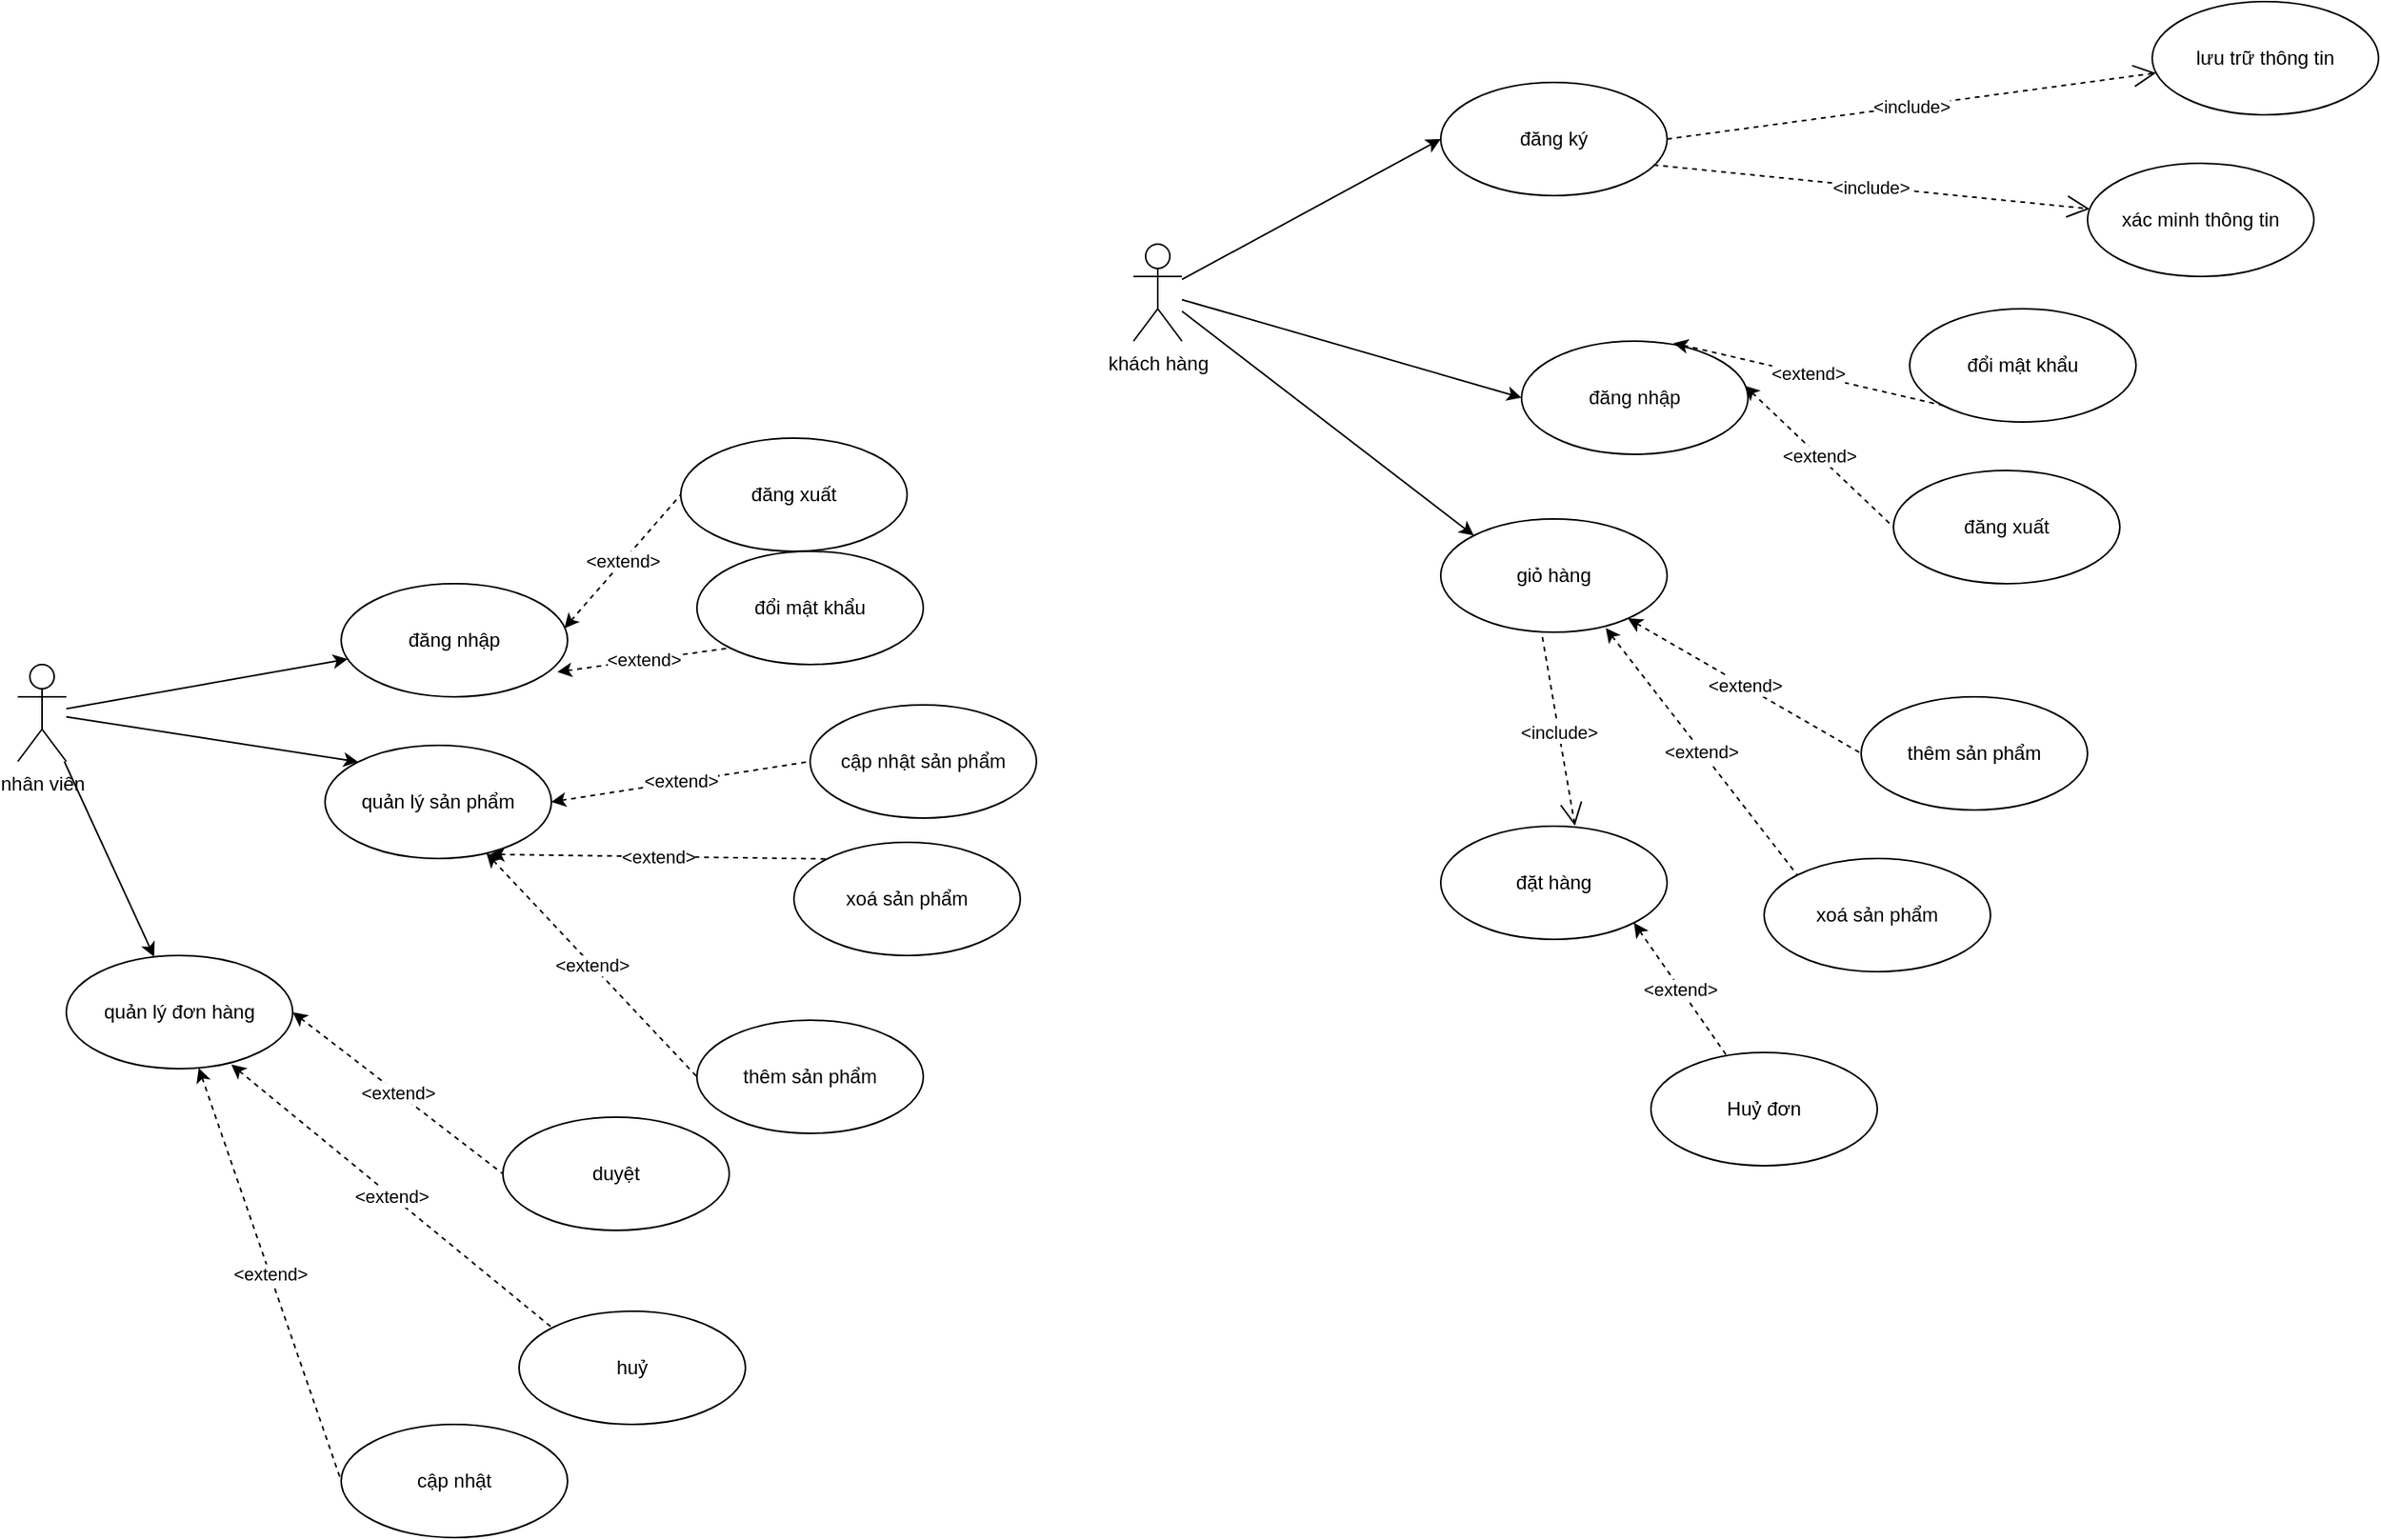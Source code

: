 <mxfile version="21.6.5" type="device">
  <diagram name="Page-1" id="9x5z5_SoAwL1Gq9CPG_f">
    <mxGraphModel dx="2330" dy="866" grid="1" gridSize="10" guides="1" tooltips="1" connect="1" arrows="1" fold="1" page="1" pageScale="1" pageWidth="850" pageHeight="1100" math="0" shadow="0">
      <root>
        <mxCell id="0" />
        <mxCell id="1" parent="0" />
        <mxCell id="yDn0ZF3gB3UbTJXRhYkI-6" style="rounded=0;orthogonalLoop=1;jettySize=auto;html=1;entryX=0;entryY=0.5;entryDx=0;entryDy=0;" edge="1" parent="1" source="yDn0ZF3gB3UbTJXRhYkI-1" target="yDn0ZF3gB3UbTJXRhYkI-2">
          <mxGeometry relative="1" as="geometry" />
        </mxCell>
        <mxCell id="yDn0ZF3gB3UbTJXRhYkI-14" style="rounded=0;orthogonalLoop=1;jettySize=auto;html=1;entryX=0;entryY=0.5;entryDx=0;entryDy=0;" edge="1" parent="1" source="yDn0ZF3gB3UbTJXRhYkI-1" target="yDn0ZF3gB3UbTJXRhYkI-13">
          <mxGeometry relative="1" as="geometry" />
        </mxCell>
        <mxCell id="yDn0ZF3gB3UbTJXRhYkI-50" style="rounded=0;orthogonalLoop=1;jettySize=auto;html=1;entryX=0;entryY=0;entryDx=0;entryDy=0;" edge="1" parent="1" source="yDn0ZF3gB3UbTJXRhYkI-1" target="yDn0ZF3gB3UbTJXRhYkI-20">
          <mxGeometry relative="1" as="geometry" />
        </mxCell>
        <mxCell id="yDn0ZF3gB3UbTJXRhYkI-1" value="khách hàng" style="shape=umlActor;verticalLabelPosition=bottom;verticalAlign=top;html=1;" vertex="1" parent="1">
          <mxGeometry x="130" y="250" width="30" height="60" as="geometry" />
        </mxCell>
        <mxCell id="yDn0ZF3gB3UbTJXRhYkI-2" value="đăng nhập" style="ellipse;whiteSpace=wrap;html=1;" vertex="1" parent="1">
          <mxGeometry x="370" y="310" width="140" height="70" as="geometry" />
        </mxCell>
        <mxCell id="yDn0ZF3gB3UbTJXRhYkI-7" value="đổi mật khẩu" style="ellipse;whiteSpace=wrap;html=1;" vertex="1" parent="1">
          <mxGeometry x="610" y="290" width="140" height="70" as="geometry" />
        </mxCell>
        <mxCell id="yDn0ZF3gB3UbTJXRhYkI-8" value="đăng xuất" style="ellipse;whiteSpace=wrap;html=1;" vertex="1" parent="1">
          <mxGeometry x="600" y="390" width="140" height="70" as="geometry" />
        </mxCell>
        <mxCell id="yDn0ZF3gB3UbTJXRhYkI-11" value="&amp;lt;extend&amp;gt;" style="endArrow=none;endSize=12;dashed=1;html=1;rounded=0;startArrow=classic;startFill=1;endFill=0;entryX=0;entryY=1;entryDx=0;entryDy=0;exitX=0.671;exitY=0.017;exitDx=0;exitDy=0;exitPerimeter=0;" edge="1" parent="1" source="yDn0ZF3gB3UbTJXRhYkI-2" target="yDn0ZF3gB3UbTJXRhYkI-7">
          <mxGeometry width="160" relative="1" as="geometry">
            <mxPoint x="410" y="160" as="sourcePoint" />
            <mxPoint x="570" y="160" as="targetPoint" />
          </mxGeometry>
        </mxCell>
        <mxCell id="yDn0ZF3gB3UbTJXRhYkI-12" value="&amp;lt;extend&amp;gt;" style="endArrow=none;endSize=12;dashed=1;html=1;rounded=0;startArrow=classic;startFill=1;endFill=0;entryX=0;entryY=0.5;entryDx=0;entryDy=0;exitX=0.986;exitY=0.394;exitDx=0;exitDy=0;exitPerimeter=0;" edge="1" parent="1" source="yDn0ZF3gB3UbTJXRhYkI-2" target="yDn0ZF3gB3UbTJXRhYkI-8">
          <mxGeometry width="160" relative="1" as="geometry">
            <mxPoint x="420" y="170" as="sourcePoint" />
            <mxPoint x="580" y="170" as="targetPoint" />
          </mxGeometry>
        </mxCell>
        <mxCell id="yDn0ZF3gB3UbTJXRhYkI-13" value="đăng ký" style="ellipse;whiteSpace=wrap;html=1;" vertex="1" parent="1">
          <mxGeometry x="320" y="150" width="140" height="70" as="geometry" />
        </mxCell>
        <mxCell id="yDn0ZF3gB3UbTJXRhYkI-15" value="lưu trữ thông tin" style="ellipse;whiteSpace=wrap;html=1;" vertex="1" parent="1">
          <mxGeometry x="760" y="100" width="140" height="70" as="geometry" />
        </mxCell>
        <mxCell id="yDn0ZF3gB3UbTJXRhYkI-16" value="&amp;lt;include&amp;gt;" style="endArrow=open;endSize=12;dashed=1;html=1;rounded=0;exitX=1;exitY=0.5;exitDx=0;exitDy=0;" edge="1" parent="1" source="yDn0ZF3gB3UbTJXRhYkI-13" target="yDn0ZF3gB3UbTJXRhYkI-15">
          <mxGeometry width="160" relative="1" as="geometry">
            <mxPoint x="510" y="350" as="sourcePoint" />
            <mxPoint x="670" y="350" as="targetPoint" />
          </mxGeometry>
        </mxCell>
        <mxCell id="yDn0ZF3gB3UbTJXRhYkI-17" value="xác minh thông tin" style="ellipse;whiteSpace=wrap;html=1;" vertex="1" parent="1">
          <mxGeometry x="720" y="200" width="140" height="70" as="geometry" />
        </mxCell>
        <mxCell id="yDn0ZF3gB3UbTJXRhYkI-18" value="&amp;lt;include&amp;gt;" style="endArrow=open;endSize=12;dashed=1;html=1;rounded=0;exitX=0.94;exitY=0.729;exitDx=0;exitDy=0;exitPerimeter=0;" edge="1" parent="1" target="yDn0ZF3gB3UbTJXRhYkI-17" source="yDn0ZF3gB3UbTJXRhYkI-13">
          <mxGeometry width="160" relative="1" as="geometry">
            <mxPoint x="510" y="465" as="sourcePoint" />
            <mxPoint x="650" y="440" as="targetPoint" />
          </mxGeometry>
        </mxCell>
        <mxCell id="yDn0ZF3gB3UbTJXRhYkI-20" value="giỏ hàng" style="ellipse;whiteSpace=wrap;html=1;" vertex="1" parent="1">
          <mxGeometry x="320" y="420" width="140" height="70" as="geometry" />
        </mxCell>
        <mxCell id="yDn0ZF3gB3UbTJXRhYkI-22" value="thêm sản phẩm" style="ellipse;whiteSpace=wrap;html=1;" vertex="1" parent="1">
          <mxGeometry x="580" y="530" width="140" height="70" as="geometry" />
        </mxCell>
        <mxCell id="yDn0ZF3gB3UbTJXRhYkI-23" value="xoá sản phẩm" style="ellipse;whiteSpace=wrap;html=1;" vertex="1" parent="1">
          <mxGeometry x="520" y="630" width="140" height="70" as="geometry" />
        </mxCell>
        <mxCell id="yDn0ZF3gB3UbTJXRhYkI-24" value="&amp;lt;extend&amp;gt;" style="endArrow=none;endSize=12;dashed=1;html=1;rounded=0;startArrow=classic;startFill=1;endFill=0;entryX=0;entryY=0.5;entryDx=0;entryDy=0;" edge="1" parent="1" source="yDn0ZF3gB3UbTJXRhYkI-20" target="yDn0ZF3gB3UbTJXRhYkI-22">
          <mxGeometry width="160" relative="1" as="geometry">
            <mxPoint x="420" y="530" as="sourcePoint" />
            <mxPoint x="580" y="530" as="targetPoint" />
          </mxGeometry>
        </mxCell>
        <mxCell id="yDn0ZF3gB3UbTJXRhYkI-25" value="&amp;lt;extend&amp;gt;" style="endArrow=none;endSize=12;dashed=1;html=1;rounded=0;startArrow=classic;startFill=1;endFill=0;entryX=0;entryY=0;entryDx=0;entryDy=0;exitX=0.729;exitY=0.963;exitDx=0;exitDy=0;exitPerimeter=0;" edge="1" parent="1" source="yDn0ZF3gB3UbTJXRhYkI-20" target="yDn0ZF3gB3UbTJXRhYkI-23">
          <mxGeometry width="160" relative="1" as="geometry">
            <mxPoint x="425" y="630" as="sourcePoint" />
            <mxPoint x="585" y="630" as="targetPoint" />
          </mxGeometry>
        </mxCell>
        <mxCell id="yDn0ZF3gB3UbTJXRhYkI-26" value="đặt hàng" style="ellipse;whiteSpace=wrap;html=1;" vertex="1" parent="1">
          <mxGeometry x="320" y="610" width="140" height="70" as="geometry" />
        </mxCell>
        <mxCell id="yDn0ZF3gB3UbTJXRhYkI-27" value="&amp;lt;include&amp;gt;" style="endArrow=open;endSize=12;dashed=1;html=1;rounded=0;entryX=0.593;entryY=-0.003;entryDx=0;entryDy=0;entryPerimeter=0;exitX=0.449;exitY=1.043;exitDx=0;exitDy=0;exitPerimeter=0;" edge="1" parent="1" source="yDn0ZF3gB3UbTJXRhYkI-20" target="yDn0ZF3gB3UbTJXRhYkI-26">
          <mxGeometry width="160" relative="1" as="geometry">
            <mxPoint x="145" y="564.5" as="sourcePoint" />
            <mxPoint x="305" y="564.5" as="targetPoint" />
          </mxGeometry>
        </mxCell>
        <mxCell id="yDn0ZF3gB3UbTJXRhYkI-28" value="Huỷ đơn" style="ellipse;whiteSpace=wrap;html=1;" vertex="1" parent="1">
          <mxGeometry x="450" y="750" width="140" height="70" as="geometry" />
        </mxCell>
        <mxCell id="yDn0ZF3gB3UbTJXRhYkI-29" value="&amp;lt;extend&amp;gt;" style="endArrow=none;endSize=12;dashed=1;html=1;rounded=0;startArrow=classic;startFill=1;endFill=0;exitX=1;exitY=1;exitDx=0;exitDy=0;" edge="1" parent="1" source="yDn0ZF3gB3UbTJXRhYkI-26" target="yDn0ZF3gB3UbTJXRhYkI-28">
          <mxGeometry width="160" relative="1" as="geometry">
            <mxPoint x="330" y="817" as="sourcePoint" />
            <mxPoint x="459" y="900" as="targetPoint" />
          </mxGeometry>
        </mxCell>
        <mxCell id="yDn0ZF3gB3UbTJXRhYkI-47" style="rounded=0;orthogonalLoop=1;jettySize=auto;html=1;" edge="1" parent="1" source="yDn0ZF3gB3UbTJXRhYkI-31" target="yDn0ZF3gB3UbTJXRhYkI-32">
          <mxGeometry relative="1" as="geometry" />
        </mxCell>
        <mxCell id="yDn0ZF3gB3UbTJXRhYkI-49" style="rounded=0;orthogonalLoop=1;jettySize=auto;html=1;entryX=0;entryY=0;entryDx=0;entryDy=0;" edge="1" parent="1" source="yDn0ZF3gB3UbTJXRhYkI-31" target="yDn0ZF3gB3UbTJXRhYkI-37">
          <mxGeometry relative="1" as="geometry" />
        </mxCell>
        <mxCell id="yDn0ZF3gB3UbTJXRhYkI-60" style="rounded=0;orthogonalLoop=1;jettySize=auto;html=1;" edge="1" parent="1" source="yDn0ZF3gB3UbTJXRhYkI-31" target="yDn0ZF3gB3UbTJXRhYkI-53">
          <mxGeometry relative="1" as="geometry" />
        </mxCell>
        <mxCell id="yDn0ZF3gB3UbTJXRhYkI-31" value="nhân viên" style="shape=umlActor;verticalLabelPosition=bottom;verticalAlign=top;html=1;" vertex="1" parent="1">
          <mxGeometry x="-560" y="510" width="30" height="60" as="geometry" />
        </mxCell>
        <mxCell id="yDn0ZF3gB3UbTJXRhYkI-32" value="đăng nhập" style="ellipse;whiteSpace=wrap;html=1;" vertex="1" parent="1">
          <mxGeometry x="-360" y="460" width="140" height="70" as="geometry" />
        </mxCell>
        <mxCell id="yDn0ZF3gB3UbTJXRhYkI-33" value="đổi mật khẩu" style="ellipse;whiteSpace=wrap;html=1;" vertex="1" parent="1">
          <mxGeometry x="-140" y="440" width="140" height="70" as="geometry" />
        </mxCell>
        <mxCell id="yDn0ZF3gB3UbTJXRhYkI-34" value="đăng xuất" style="ellipse;whiteSpace=wrap;html=1;" vertex="1" parent="1">
          <mxGeometry x="-150" y="370" width="140" height="70" as="geometry" />
        </mxCell>
        <mxCell id="yDn0ZF3gB3UbTJXRhYkI-35" value="&amp;lt;extend&amp;gt;" style="endArrow=none;endSize=12;dashed=1;html=1;rounded=0;startArrow=classic;startFill=1;endFill=0;entryX=0;entryY=1;entryDx=0;entryDy=0;exitX=0.955;exitY=0.78;exitDx=0;exitDy=0;exitPerimeter=0;" edge="1" parent="1" source="yDn0ZF3gB3UbTJXRhYkI-32" target="yDn0ZF3gB3UbTJXRhYkI-33">
          <mxGeometry width="160" relative="1" as="geometry">
            <mxPoint x="-370" y="470" as="sourcePoint" />
            <mxPoint x="-210" y="470" as="targetPoint" />
          </mxGeometry>
        </mxCell>
        <mxCell id="yDn0ZF3gB3UbTJXRhYkI-36" value="&amp;lt;extend&amp;gt;" style="endArrow=none;endSize=12;dashed=1;html=1;rounded=0;startArrow=classic;startFill=1;endFill=0;entryX=0;entryY=0.5;entryDx=0;entryDy=0;exitX=0.986;exitY=0.394;exitDx=0;exitDy=0;exitPerimeter=0;" edge="1" parent="1" source="yDn0ZF3gB3UbTJXRhYkI-32" target="yDn0ZF3gB3UbTJXRhYkI-34">
          <mxGeometry width="160" relative="1" as="geometry">
            <mxPoint x="-360" y="480" as="sourcePoint" />
            <mxPoint x="-200" y="480" as="targetPoint" />
          </mxGeometry>
        </mxCell>
        <mxCell id="yDn0ZF3gB3UbTJXRhYkI-37" value="quản lý sản phẩm" style="ellipse;whiteSpace=wrap;html=1;" vertex="1" parent="1">
          <mxGeometry x="-370" y="560" width="140" height="70" as="geometry" />
        </mxCell>
        <mxCell id="yDn0ZF3gB3UbTJXRhYkI-38" value="thêm sản phẩm" style="ellipse;whiteSpace=wrap;html=1;" vertex="1" parent="1">
          <mxGeometry x="-140" y="730" width="140" height="70" as="geometry" />
        </mxCell>
        <mxCell id="yDn0ZF3gB3UbTJXRhYkI-39" value="xoá sản phẩm" style="ellipse;whiteSpace=wrap;html=1;" vertex="1" parent="1">
          <mxGeometry x="-80" y="620" width="140" height="70" as="geometry" />
        </mxCell>
        <mxCell id="yDn0ZF3gB3UbTJXRhYkI-40" value="&amp;lt;extend&amp;gt;" style="endArrow=none;endSize=12;dashed=1;html=1;rounded=0;startArrow=classic;startFill=1;endFill=0;entryX=0;entryY=0.5;entryDx=0;entryDy=0;" edge="1" parent="1" source="yDn0ZF3gB3UbTJXRhYkI-37" target="yDn0ZF3gB3UbTJXRhYkI-38">
          <mxGeometry width="160" relative="1" as="geometry">
            <mxPoint x="-360" y="840" as="sourcePoint" />
            <mxPoint x="-200" y="840" as="targetPoint" />
          </mxGeometry>
        </mxCell>
        <mxCell id="yDn0ZF3gB3UbTJXRhYkI-41" value="&amp;lt;extend&amp;gt;" style="endArrow=none;endSize=12;dashed=1;html=1;rounded=0;startArrow=classic;startFill=1;endFill=0;entryX=0;entryY=0;entryDx=0;entryDy=0;exitX=0.729;exitY=0.963;exitDx=0;exitDy=0;exitPerimeter=0;" edge="1" parent="1" source="yDn0ZF3gB3UbTJXRhYkI-37" target="yDn0ZF3gB3UbTJXRhYkI-39">
          <mxGeometry width="160" relative="1" as="geometry">
            <mxPoint x="-355" y="940" as="sourcePoint" />
            <mxPoint x="-195" y="940" as="targetPoint" />
          </mxGeometry>
        </mxCell>
        <mxCell id="yDn0ZF3gB3UbTJXRhYkI-51" value="cập nhật sản phẩm" style="ellipse;whiteSpace=wrap;html=1;" vertex="1" parent="1">
          <mxGeometry x="-70" y="535" width="140" height="70" as="geometry" />
        </mxCell>
        <mxCell id="yDn0ZF3gB3UbTJXRhYkI-52" value="&amp;lt;extend&amp;gt;" style="endArrow=none;endSize=12;dashed=1;html=1;rounded=0;startArrow=classic;startFill=1;endFill=0;entryX=0;entryY=0.5;entryDx=0;entryDy=0;exitX=1;exitY=0.5;exitDx=0;exitDy=0;" edge="1" parent="1" source="yDn0ZF3gB3UbTJXRhYkI-37" target="yDn0ZF3gB3UbTJXRhYkI-51">
          <mxGeometry width="160" relative="1" as="geometry">
            <mxPoint x="-341" y="780" as="sourcePoint" />
            <mxPoint x="-170" y="865" as="targetPoint" />
          </mxGeometry>
        </mxCell>
        <mxCell id="yDn0ZF3gB3UbTJXRhYkI-53" value="quản lý đơn hàng" style="ellipse;whiteSpace=wrap;html=1;" vertex="1" parent="1">
          <mxGeometry x="-530" y="690" width="140" height="70" as="geometry" />
        </mxCell>
        <mxCell id="yDn0ZF3gB3UbTJXRhYkI-54" value="cập nhật" style="ellipse;whiteSpace=wrap;html=1;" vertex="1" parent="1">
          <mxGeometry x="-360" y="980" width="140" height="70" as="geometry" />
        </mxCell>
        <mxCell id="yDn0ZF3gB3UbTJXRhYkI-55" value="huỷ" style="ellipse;whiteSpace=wrap;html=1;" vertex="1" parent="1">
          <mxGeometry x="-250" y="910" width="140" height="70" as="geometry" />
        </mxCell>
        <mxCell id="yDn0ZF3gB3UbTJXRhYkI-56" value="&amp;lt;extend&amp;gt;" style="endArrow=none;endSize=12;dashed=1;html=1;rounded=0;startArrow=classic;startFill=1;endFill=0;entryX=0;entryY=0.5;entryDx=0;entryDy=0;" edge="1" parent="1" source="yDn0ZF3gB3UbTJXRhYkI-53" target="yDn0ZF3gB3UbTJXRhYkI-54">
          <mxGeometry width="160" relative="1" as="geometry">
            <mxPoint x="-560" y="950" as="sourcePoint" />
            <mxPoint x="-400" y="950" as="targetPoint" />
          </mxGeometry>
        </mxCell>
        <mxCell id="yDn0ZF3gB3UbTJXRhYkI-57" value="&amp;lt;extend&amp;gt;" style="endArrow=none;endSize=12;dashed=1;html=1;rounded=0;startArrow=classic;startFill=1;endFill=0;entryX=0;entryY=0;entryDx=0;entryDy=0;exitX=0.729;exitY=0.963;exitDx=0;exitDy=0;exitPerimeter=0;" edge="1" parent="1" source="yDn0ZF3gB3UbTJXRhYkI-53" target="yDn0ZF3gB3UbTJXRhYkI-55">
          <mxGeometry width="160" relative="1" as="geometry">
            <mxPoint x="-555" y="1050" as="sourcePoint" />
            <mxPoint x="-395" y="1050" as="targetPoint" />
          </mxGeometry>
        </mxCell>
        <mxCell id="yDn0ZF3gB3UbTJXRhYkI-58" value="duyệt" style="ellipse;whiteSpace=wrap;html=1;" vertex="1" parent="1">
          <mxGeometry x="-260" y="790" width="140" height="70" as="geometry" />
        </mxCell>
        <mxCell id="yDn0ZF3gB3UbTJXRhYkI-59" value="&amp;lt;extend&amp;gt;" style="endArrow=none;endSize=12;dashed=1;html=1;rounded=0;startArrow=classic;startFill=1;endFill=0;entryX=0;entryY=0.5;entryDx=0;entryDy=0;exitX=1;exitY=0.5;exitDx=0;exitDy=0;" edge="1" parent="1" source="yDn0ZF3gB3UbTJXRhYkI-53" target="yDn0ZF3gB3UbTJXRhYkI-58">
          <mxGeometry width="160" relative="1" as="geometry">
            <mxPoint x="-541" y="890" as="sourcePoint" />
            <mxPoint x="-370" y="975" as="targetPoint" />
          </mxGeometry>
        </mxCell>
      </root>
    </mxGraphModel>
  </diagram>
</mxfile>
